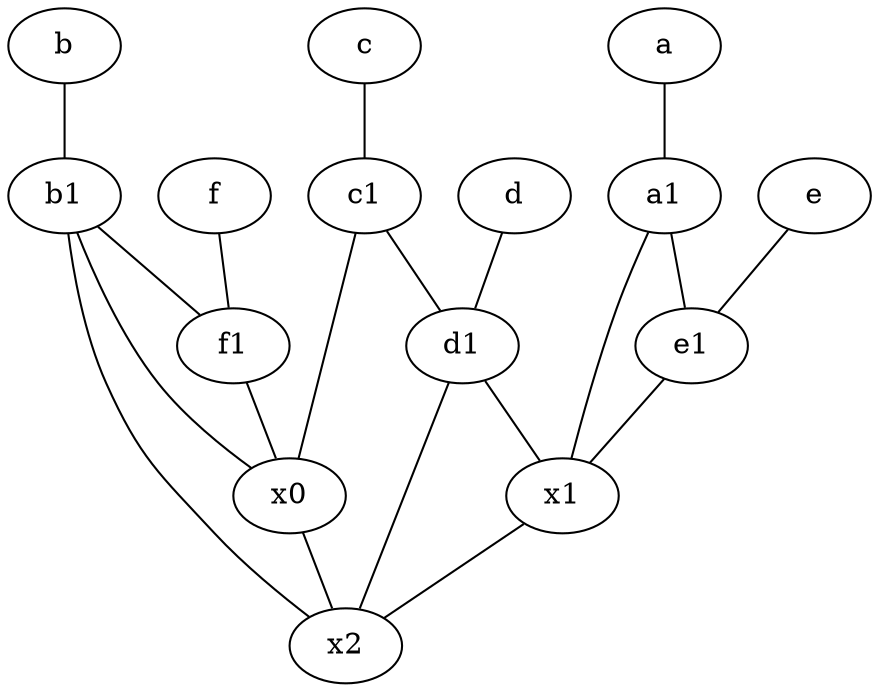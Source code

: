graph {
	node [labelfontsize=50]
	a1 [labelfontsize=50 pos="8,3!"]
	a [labelfontsize=50 pos="8,2!"]
	b [labelfontsize=50 pos="10,4!"]
	c1 [labelfontsize=50 pos="4.5,3!"]
	f1 [labelfontsize=50 pos="3,8!"]
	c [labelfontsize=50 pos="4.5,2!"]
	f [labelfontsize=50 pos="3,9!"]
	x1 [labelfontsize=50]
	x2 [labelfontsize=50]
	d [labelfontsize=50 pos="2,5!"]
	e [labelfontsize=50 pos="7,9!"]
	d1 [labelfontsize=50 pos="3,5!"]
	b1 [labelfontsize=50 pos="9,4!"]
	x0 [labelfontsize=50]
	e1 [labelfontsize=50 pos="7,7!"]
	e -- e1
	d -- d1
	c -- c1
	x1 -- x2
	e1 -- x1
	b1 -- x0
	b1 -- x2
	a1 -- x1
	c1 -- d1
	f1 -- x0
	x0 -- x2
	a1 -- e1
	f -- f1
	b1 -- f1
	d1 -- x1
	c1 -- x0
	b -- b1
	d1 -- x2
	a -- a1
}
